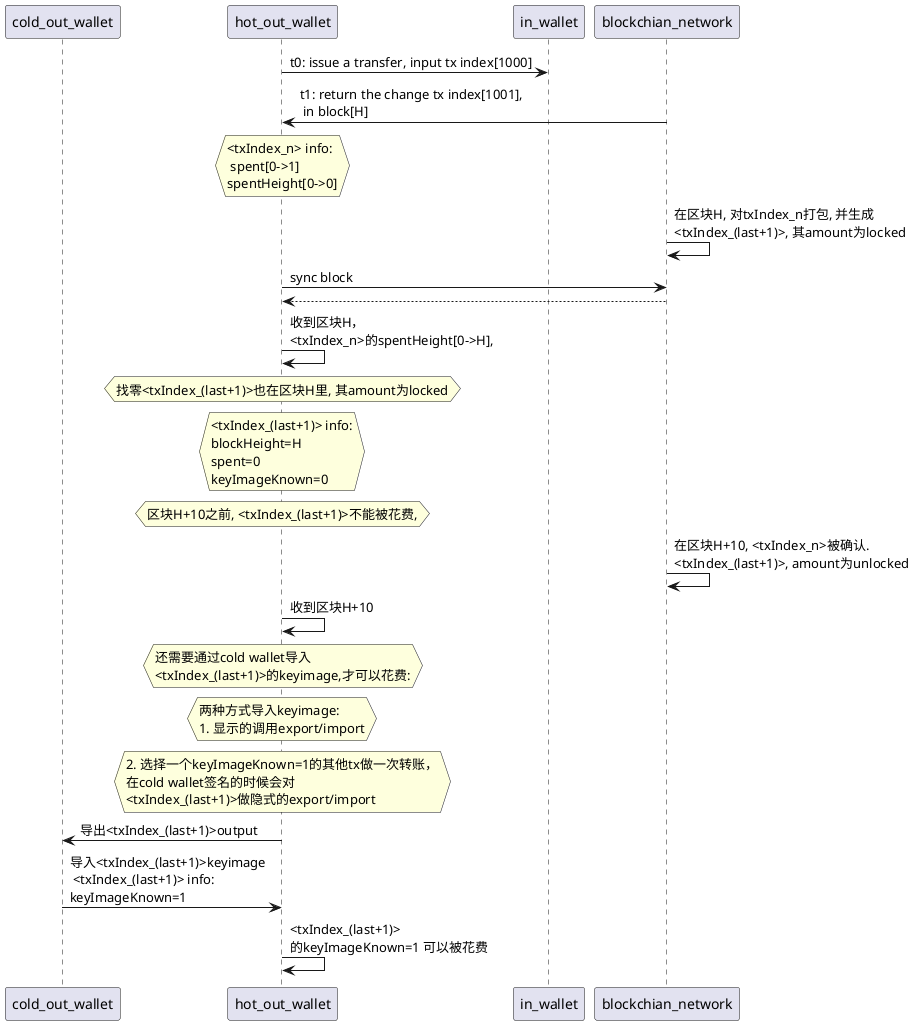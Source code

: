 @startuml

participant cold_out_wallet
participant hot_out_wallet
participant in_wallet
participant blockchian_network


hot_out_wallet -> in_wallet: t0: issue a transfer, input tx index[1000]


blockchian_network -> hot_out_wallet: t1: return the change tx index[1001], \n in block[H]



hnote over hot_out_wallet : <txIndex_n> info:\n spent[0->1]\nspentHeight[0->0]



blockchian_network -> blockchian_network: 在区块H, 对txIndex_n打包, 并生成\n<txIndex_(last+1)>, 其amount为locked

hot_out_wallet -> blockchian_network: sync block
hot_out_wallet <-- blockchian_network:

hot_out_wallet -> hot_out_wallet: 收到区块H，\n<txIndex_n>的spentHeight[0->H],


hnote over hot_out_wallet: 找零<txIndex_(last+1)>也在区块H里, 其amount为locked

hnote over hot_out_wallet: <txIndex_(last+1)> info:\nblockHeight=H \nspent=0 \nkeyImageKnown=0

hnote over hot_out_wallet: 区块H+10之前, <txIndex_(last+1)>不能被花费,

blockchian_network -> blockchian_network: 在区块H+10, <txIndex_n>被确认.\n<txIndex_(last+1)>, amount为unlocked

hot_out_wallet -> hot_out_wallet: 收到区块H+10


hnote over hot_out_wallet: 还需要通过cold wallet导入\n<txIndex_(last+1)>的keyimage,才可以花费:

hnote over hot_out_wallet: 两种方式导入keyimage:\n1. 显示的调用export/import
hnote over hot_out_wallet: 2. 选择一个keyImageKnown=1的其他tx做一次转账，\n在cold wallet签名的时候会对\n<txIndex_(last+1)>做隐式的export/import


hot_out_wallet -> cold_out_wallet: 导出<txIndex_(last+1)>output

cold_out_wallet -> hot_out_wallet: 导入<txIndex_(last+1)>keyimage\n <txIndex_(last+1)> info:\nkeyImageKnown=1

hot_out_wallet -> hot_out_wallet: <txIndex_(last+1)>\n的keyImageKnown=1 可以被花费


@enduml
